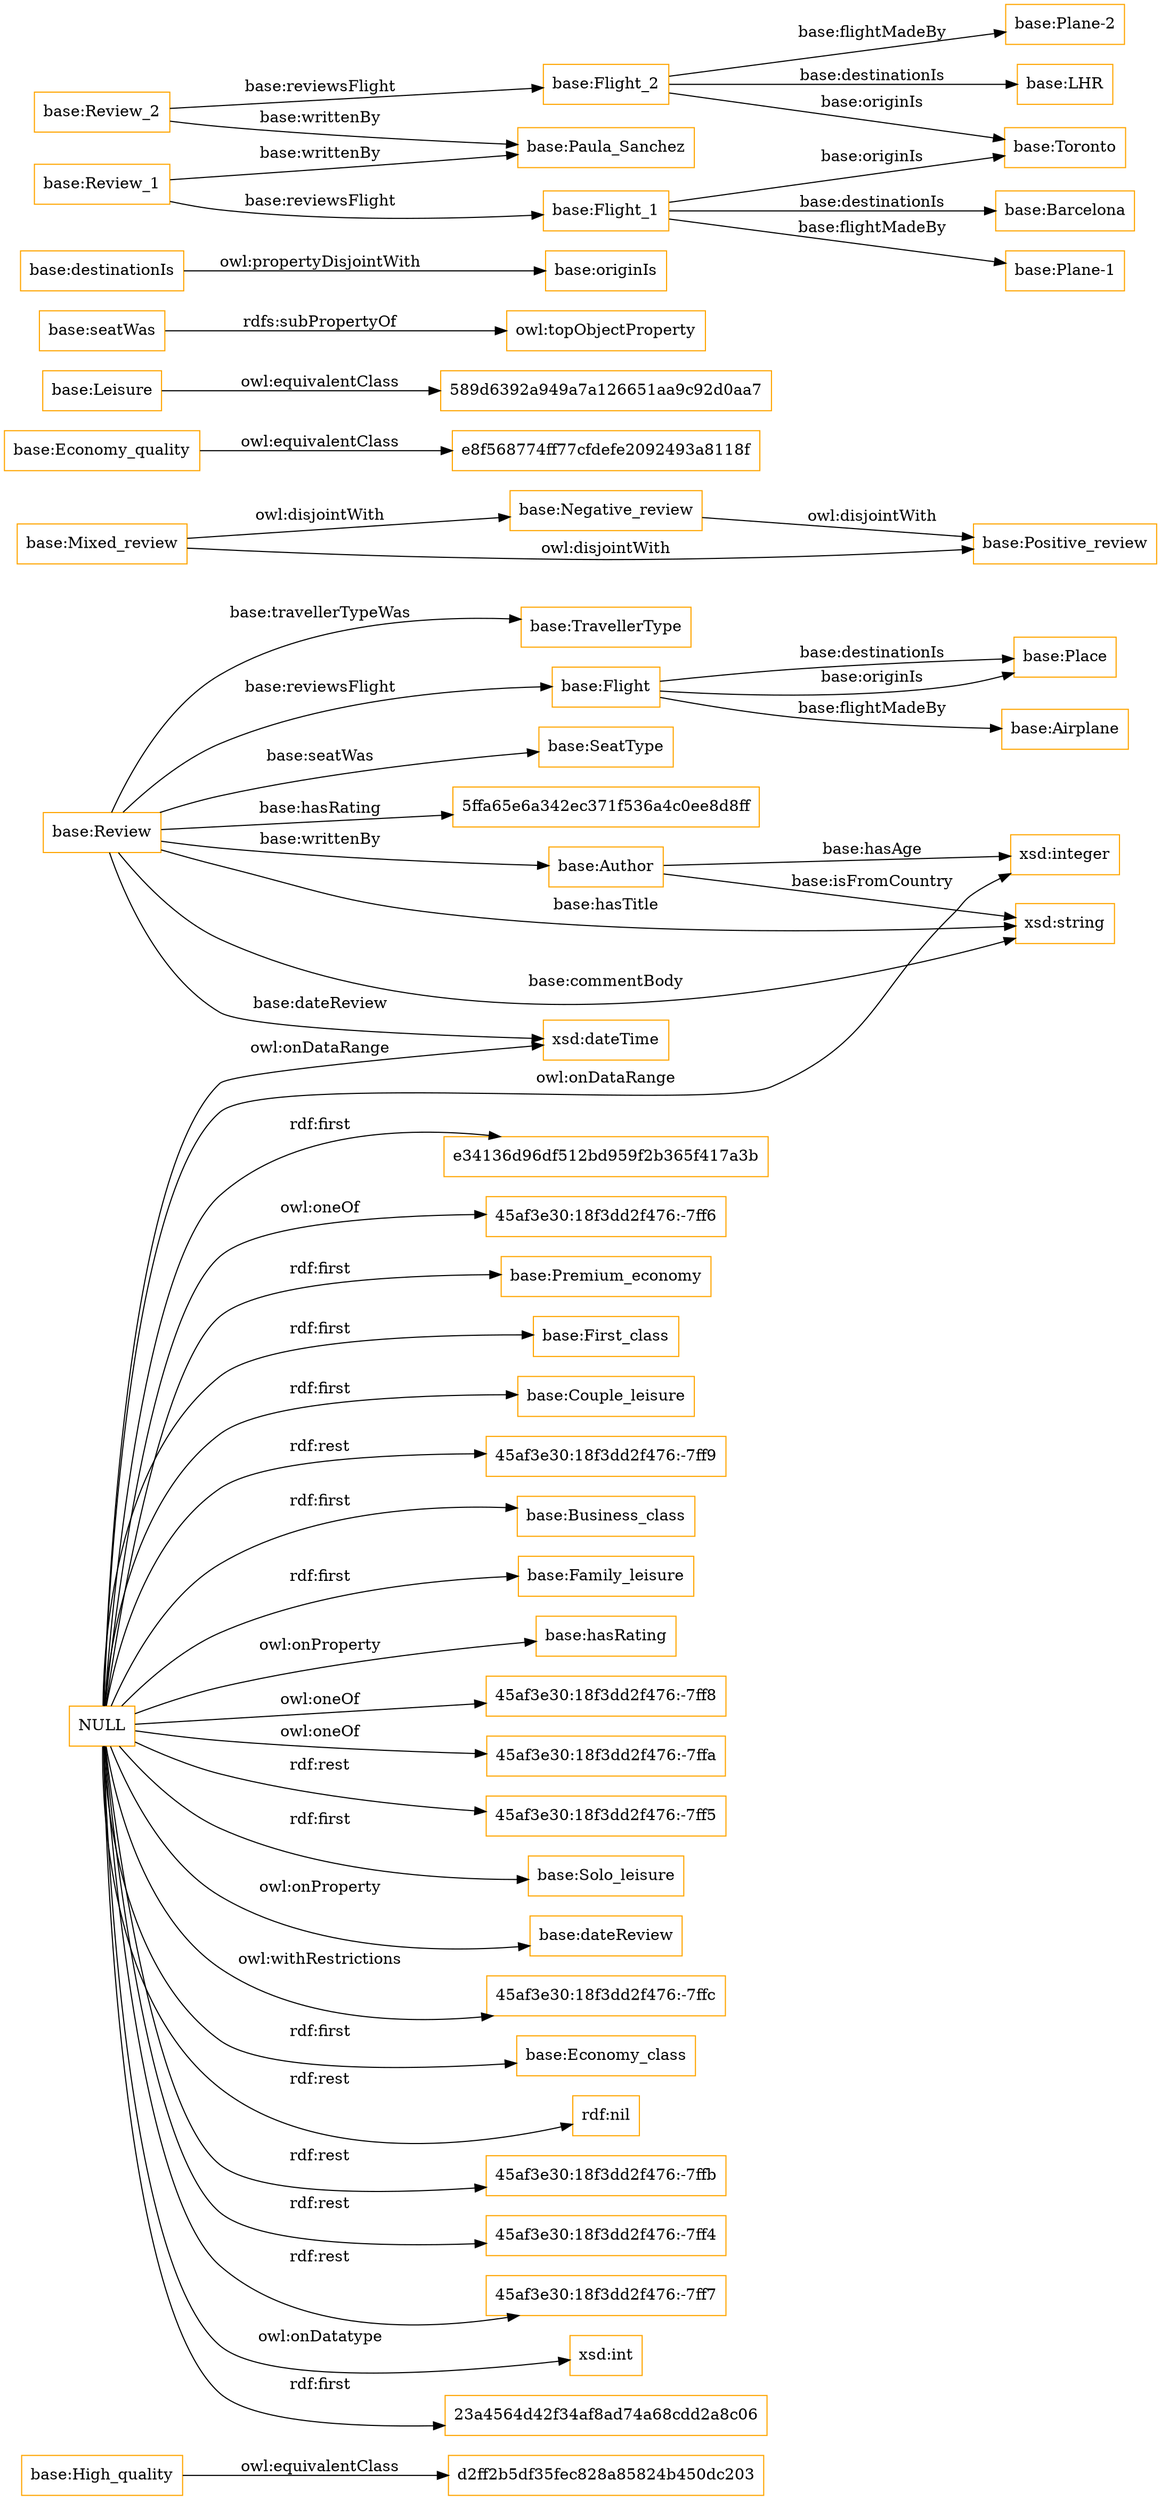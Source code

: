 digraph ar2dtool_diagram { 
rankdir=LR;
size="1501"
node [shape = rectangle, color="orange"]; "d2ff2b5df35fec828a85824b450dc203" "base:TravellerType" "base:Place" "base:Flight" "base:Negative_review" "base:Author" "base:Economy_quality" "base:SeatType" "base:Mixed_review" "589d6392a949a7a126651aa9c92d0aa7" "base:Leisure" "base:Review" "base:High_quality" "base:Positive_review" "base:Airplane" "e8f568774ff77cfdefe2092493a8118f" ; /*classes style*/
	"NULL" -> "base:Premium_economy" [ label = "rdf:first" ];
	"NULL" -> "base:First_class" [ label = "rdf:first" ];
	"NULL" -> "base:Couple_leisure" [ label = "rdf:first" ];
	"NULL" -> "45af3e30:18f3dd2f476:-7ff9" [ label = "rdf:rest" ];
	"NULL" -> "base:Business_class" [ label = "rdf:first" ];
	"NULL" -> "base:Family_leisure" [ label = "rdf:first" ];
	"NULL" -> "base:hasRating" [ label = "owl:onProperty" ];
	"NULL" -> "xsd:integer" [ label = "owl:onDataRange" ];
	"NULL" -> "45af3e30:18f3dd2f476:-7ff8" [ label = "owl:oneOf" ];
	"NULL" -> "xsd:dateTime" [ label = "owl:onDataRange" ];
	"NULL" -> "45af3e30:18f3dd2f476:-7ffa" [ label = "owl:oneOf" ];
	"NULL" -> "45af3e30:18f3dd2f476:-7ff5" [ label = "rdf:rest" ];
	"NULL" -> "base:Solo_leisure" [ label = "rdf:first" ];
	"NULL" -> "base:dateReview" [ label = "owl:onProperty" ];
	"NULL" -> "45af3e30:18f3dd2f476:-7ffc" [ label = "owl:withRestrictions" ];
	"NULL" -> "base:Economy_class" [ label = "rdf:first" ];
	"NULL" -> "rdf:nil" [ label = "rdf:rest" ];
	"NULL" -> "45af3e30:18f3dd2f476:-7ffb" [ label = "rdf:rest" ];
	"NULL" -> "45af3e30:18f3dd2f476:-7ff4" [ label = "rdf:rest" ];
	"NULL" -> "45af3e30:18f3dd2f476:-7ff7" [ label = "rdf:rest" ];
	"NULL" -> "xsd:int" [ label = "owl:onDatatype" ];
	"NULL" -> "23a4564d42f34af8ad74a68cdd2a8c06" [ label = "rdf:first" ];
	"NULL" -> "e34136d96df512bd959f2b365f417a3b" [ label = "rdf:first" ];
	"NULL" -> "45af3e30:18f3dd2f476:-7ff6" [ label = "owl:oneOf" ];
	"base:seatWas" -> "owl:topObjectProperty" [ label = "rdfs:subPropertyOf" ];
	"base:destinationIs" -> "base:originIs" [ label = "owl:propertyDisjointWith" ];
	"base:Review_2" -> "base:Paula_Sanchez" [ label = "base:writtenBy" ];
	"base:Review_2" -> "base:Flight_2" [ label = "base:reviewsFlight" ];
	"base:Flight_2" -> "base:Toronto" [ label = "base:originIs" ];
	"base:Flight_2" -> "base:Plane-2" [ label = "base:flightMadeBy" ];
	"base:Flight_2" -> "base:LHR" [ label = "base:destinationIs" ];
	"base:Economy_quality" -> "e8f568774ff77cfdefe2092493a8118f" [ label = "owl:equivalentClass" ];
	"base:Review_1" -> "base:Paula_Sanchez" [ label = "base:writtenBy" ];
	"base:Review_1" -> "base:Flight_1" [ label = "base:reviewsFlight" ];
	"base:High_quality" -> "d2ff2b5df35fec828a85824b450dc203" [ label = "owl:equivalentClass" ];
	"base:Flight_1" -> "base:Toronto" [ label = "base:originIs" ];
	"base:Flight_1" -> "base:Plane-1" [ label = "base:flightMadeBy" ];
	"base:Flight_1" -> "base:Barcelona" [ label = "base:destinationIs" ];
	"base:Leisure" -> "589d6392a949a7a126651aa9c92d0aa7" [ label = "owl:equivalentClass" ];
	"base:Mixed_review" -> "base:Positive_review" [ label = "owl:disjointWith" ];
	"base:Mixed_review" -> "base:Negative_review" [ label = "owl:disjointWith" ];
	"base:Negative_review" -> "base:Positive_review" [ label = "owl:disjointWith" ];
	"base:Flight" -> "base:Airplane" [ label = "base:flightMadeBy" ];
	"base:Review" -> "base:Author" [ label = "base:writtenBy" ];
	"base:Review" -> "base:TravellerType" [ label = "base:travellerTypeWas" ];
	"base:Review" -> "base:Flight" [ label = "base:reviewsFlight" ];
	"base:Review" -> "xsd:string" [ label = "base:commentBody" ];
	"base:Review" -> "5ffa65e6a342ec371f536a4c0ee8d8ff" [ label = "base:hasRating" ];
	"base:Flight" -> "base:Place" [ label = "base:originIs" ];
	"base:Review" -> "base:SeatType" [ label = "base:seatWas" ];
	"base:Flight" -> "base:Place" [ label = "base:destinationIs" ];
	"base:Review" -> "xsd:string" [ label = "base:hasTitle" ];
	"base:Review" -> "xsd:dateTime" [ label = "base:dateReview" ];
	"base:Author" -> "xsd:string" [ label = "base:isFromCountry" ];
	"base:Author" -> "xsd:integer" [ label = "base:hasAge" ];

}
